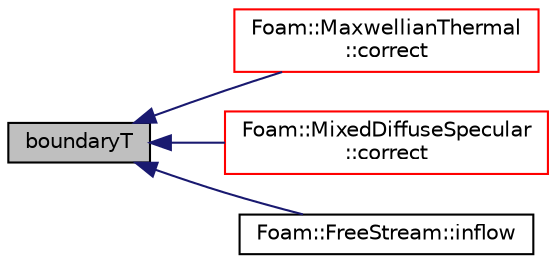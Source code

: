 digraph "boundaryT"
{
  bgcolor="transparent";
  edge [fontname="Helvetica",fontsize="10",labelfontname="Helvetica",labelfontsize="10"];
  node [fontname="Helvetica",fontsize="10",shape=record];
  rankdir="LR";
  Node1 [label="boundaryT",height=0.2,width=0.4,color="black", fillcolor="grey75", style="filled", fontcolor="black"];
  Node1 -> Node2 [dir="back",color="midnightblue",fontsize="10",style="solid",fontname="Helvetica"];
  Node2 [label="Foam::MaxwellianThermal\l::correct",height=0.2,width=0.4,color="red",URL="$a01491.html#a881dca43d304d4d744b6e48dac4439b1",tooltip="Apply wall correction. "];
  Node1 -> Node3 [dir="back",color="midnightblue",fontsize="10",style="solid",fontname="Helvetica"];
  Node3 [label="Foam::MixedDiffuseSpecular\l::correct",height=0.2,width=0.4,color="red",URL="$a01550.html#a881dca43d304d4d744b6e48dac4439b1",tooltip="Apply wall correction. "];
  Node1 -> Node4 [dir="back",color="midnightblue",fontsize="10",style="solid",fontname="Helvetica"];
  Node4 [label="Foam::FreeStream::inflow",height=0.2,width=0.4,color="black",URL="$a00875.html#a84e6a7b742df4fcb240fff3040770a0b",tooltip="Introduce particles. "];
}
